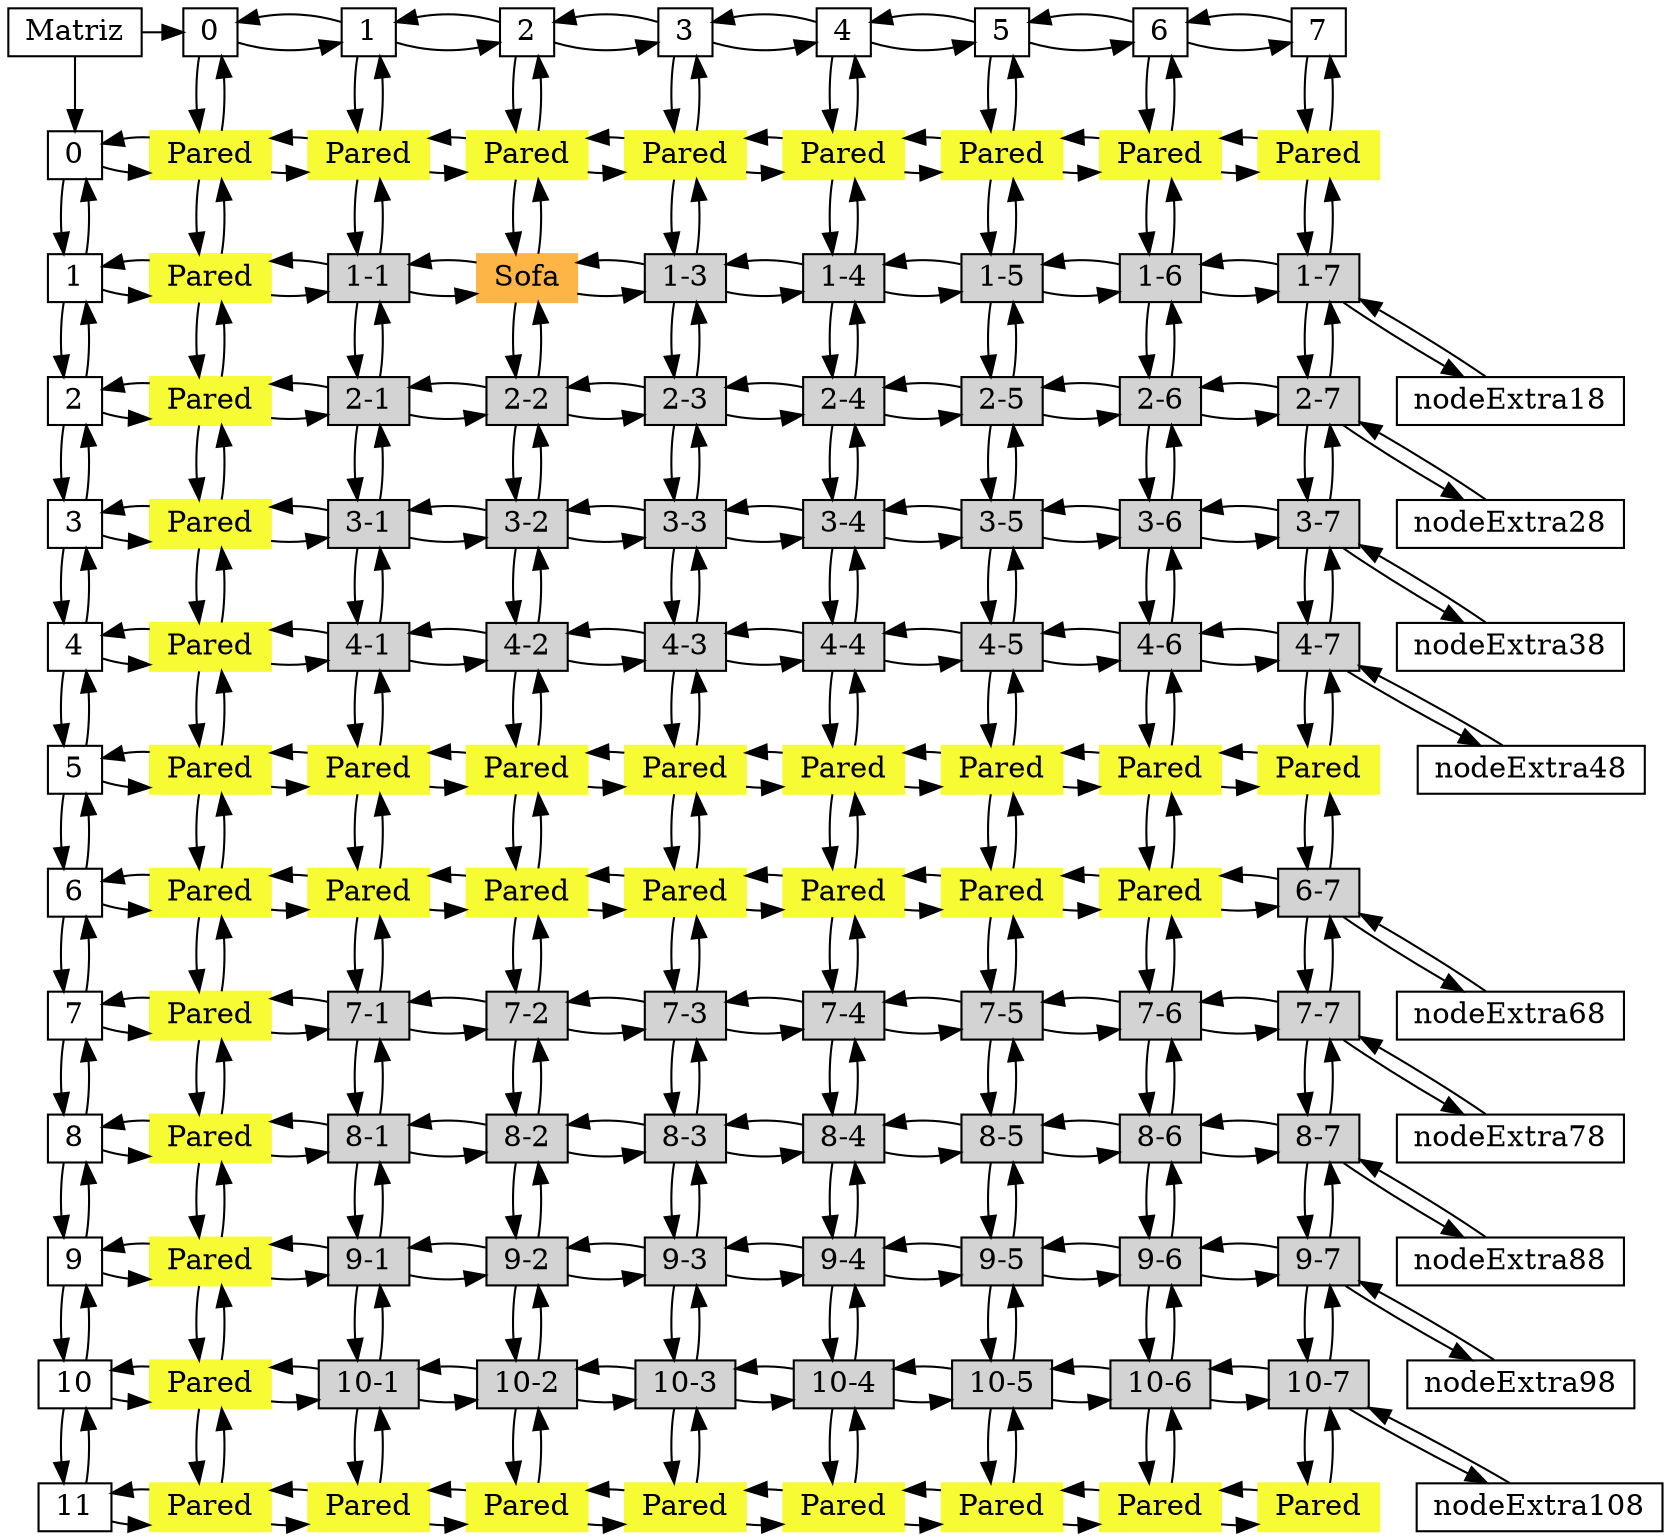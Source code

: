 digraph G {
rankdir = TB; 
node [shape=box, width=.1, height=.1]; 
node0 [label = "Matriz", group=-1] 
{ 
rank=same; node0, nodeY0, nodeY1, nodeY2, nodeY3, nodeY4, nodeY5, nodeY6, nodeY7; 
} 
{ 
rank=same; nodeX0, node00, node01, node02, node03, node04, node05, node06, node07; 
} 
{ 
rank=same; nodeX1, node10, nodeExtra11, nodeExtra13, nodeExtra14, nodeExtra15, nodeExtra16, nodeExtra17, node12, nodeExtra11, nodeExtra13, nodeExtra14, nodeExtra15, nodeExtra16, nodeExtra17; 
} 
{ 
rank=same; nodeX2, node20, nodeExtra21, nodeExtra22, nodeExtra23, nodeExtra24, nodeExtra25, nodeExtra26, nodeExtra27; 
} 
{ 
rank=same; nodeX3, node30, nodeExtra31, nodeExtra32, nodeExtra33, nodeExtra34, nodeExtra35, nodeExtra36, nodeExtra37; 
} 
{ 
rank=same; nodeX4, node40, nodeExtra41, nodeExtra42, nodeExtra43, nodeExtra44, nodeExtra45, nodeExtra46, nodeExtra47; 
} 
{ 
rank=same; nodeX5, node50, node51, node52, node53, node54, node55, node56, node57; 
} 
{ 
rank=same; nodeX6, node60, nodeExtra67, node61, nodeExtra67, node62, nodeExtra67, node63, nodeExtra67, node64, nodeExtra67, node65, nodeExtra67, node66, nodeExtra67; 
} 
{ 
rank=same; nodeX7, node70, nodeExtra71, nodeExtra72, nodeExtra73, nodeExtra74, nodeExtra75, nodeExtra76, nodeExtra77; 
} 
{ 
rank=same; nodeX8, node80, nodeExtra81, nodeExtra82, nodeExtra83, nodeExtra84, nodeExtra85, nodeExtra86, nodeExtra87; 
} 
{ 
rank=same; nodeX9, node90, nodeExtra91, nodeExtra92, nodeExtra93, nodeExtra94, nodeExtra95, nodeExtra96, nodeExtra97; 
} 
{ 
rank=same; nodeX10, node100, nodeExtra101, nodeExtra102, nodeExtra103, nodeExtra104, nodeExtra105, nodeExtra106, nodeExtra107; 
} 
{ 
rank=same; nodeX11, node110, node111, node112, node113, node114, node115, node116, node117; 
} 
nodeY0[label = "0", group=0]; 
nodeY1[label = "1", group=1]; 
nodeY2[label = "2", group=2]; 
nodeY3[label = "3", group=3]; 
nodeY4[label = "4", group=4]; 
nodeY5[label = "5", group=5]; 
nodeY6[label = "6", group=6]; 
nodeY7[label = "7", group=7]; 
nodeX0[label = "0", group=-1]; 
nodeX1[label = "1", group=-1]; 
nodeX2[label = "2", group=-1]; 
nodeX3[label = "3", group=-1]; 
nodeX4[label = "4", group=-1]; 
nodeX5[label = "5", group=-1]; 
nodeX6[label = "6", group=-1]; 
nodeX7[label = "7", group=-1]; 
nodeX8[label = "8", group=-1]; 
nodeX9[label = "9", group=-1]; 
nodeX10[label = "10", group=-1]; 
nodeX11[label = "11", group=-1]; 
nodeExtra11[label = "1-1", group=1, style=filled]; 
nodeExtra21[label = "2-1", group=1, style=filled]; 
nodeExtra31[label = "3-1", group=1, style=filled]; 
nodeExtra41[label = "4-1", group=1, style=filled]; 
nodeExtra71[label = "7-1", group=1, style=filled]; 
nodeExtra81[label = "8-1", group=1, style=filled]; 
nodeExtra91[label = "9-1", group=1, style=filled]; 
nodeExtra101[label = "10-1", group=1, style=filled]; 
nodeExtra22[label = "2-2", group=2, style=filled]; 
nodeExtra32[label = "3-2", group=2, style=filled]; 
nodeExtra42[label = "4-2", group=2, style=filled]; 
nodeExtra72[label = "7-2", group=2, style=filled]; 
nodeExtra82[label = "8-2", group=2, style=filled]; 
nodeExtra92[label = "9-2", group=2, style=filled]; 
nodeExtra102[label = "10-2", group=2, style=filled]; 
nodeExtra13[label = "1-3", group=3, style=filled]; 
nodeExtra23[label = "2-3", group=3, style=filled]; 
nodeExtra33[label = "3-3", group=3, style=filled]; 
nodeExtra43[label = "4-3", group=3, style=filled]; 
nodeExtra73[label = "7-3", group=3, style=filled]; 
nodeExtra83[label = "8-3", group=3, style=filled]; 
nodeExtra93[label = "9-3", group=3, style=filled]; 
nodeExtra103[label = "10-3", group=3, style=filled]; 
nodeExtra14[label = "1-4", group=4, style=filled]; 
nodeExtra24[label = "2-4", group=4, style=filled]; 
nodeExtra34[label = "3-4", group=4, style=filled]; 
nodeExtra44[label = "4-4", group=4, style=filled]; 
nodeExtra74[label = "7-4", group=4, style=filled]; 
nodeExtra84[label = "8-4", group=4, style=filled]; 
nodeExtra94[label = "9-4", group=4, style=filled]; 
nodeExtra104[label = "10-4", group=4, style=filled]; 
nodeExtra15[label = "1-5", group=5, style=filled]; 
nodeExtra25[label = "2-5", group=5, style=filled]; 
nodeExtra35[label = "3-5", group=5, style=filled]; 
nodeExtra45[label = "4-5", group=5, style=filled]; 
nodeExtra75[label = "7-5", group=5, style=filled]; 
nodeExtra85[label = "8-5", group=5, style=filled]; 
nodeExtra95[label = "9-5", group=5, style=filled]; 
nodeExtra105[label = "10-5", group=5, style=filled]; 
nodeExtra16[label = "1-6", group=6, style=filled]; 
nodeExtra26[label = "2-6", group=6, style=filled]; 
nodeExtra36[label = "3-6", group=6, style=filled]; 
nodeExtra46[label = "4-6", group=6, style=filled]; 
nodeExtra76[label = "7-6", group=6, style=filled]; 
nodeExtra86[label = "8-6", group=6, style=filled]; 
nodeExtra96[label = "9-6", group=6, style=filled]; 
nodeExtra106[label = "10-6", group=6, style=filled]; 
nodeExtra17[label = "1-7", group=7, style=filled]; 
nodeExtra27[label = "2-7", group=7, style=filled]; 
nodeExtra37[label = "3-7", group=7, style=filled]; 
nodeExtra47[label = "4-7", group=7, style=filled]; 
nodeExtra67[label = "6-7", group=7, style=filled]; 
nodeExtra77[label = "7-7", group=7, style=filled]; 
nodeExtra87[label = "8-7", group=7, style=filled]; 
nodeExtra97[label = "9-7", group=7, style=filled]; 
nodeExtra107[label = "10-7", group=7, style=filled]; 
node00[label = "Pared", group=0, style=filled, color="#F6FB34"]; 
node01[label = "Pared", group=1, style=filled, color="#F6FB34"]; 
node02[label = "Pared", group=2, style=filled, color="#F6FB34"]; 
node03[label = "Pared", group=3, style=filled, color="#F6FB34"]; 
node04[label = "Pared", group=4, style=filled, color="#F6FB34"]; 
node05[label = "Pared", group=5, style=filled, color="#F6FB34"]; 
node06[label = "Pared", group=6, style=filled, color="#F6FB34"]; 
node07[label = "Pared", group=7, style=filled, color="#F6FB34"]; 
node10[label = "Pared", group=0, style=filled, color="#F6FB34"]; 
node12[label = "Sofa", group=2, style=filled, color="#FDB546"]; 
node20[label = "Pared", group=0, style=filled, color="#F6FB34"]; 
node30[label = "Pared", group=0, style=filled, color="#F6FB34"]; 
node40[label = "Pared", group=0, style=filled, color="#F6FB34"]; 
node50[label = "Pared", group=0, style=filled, color="#F6FB34"]; 
node51[label = "Pared", group=1, style=filled, color="#F6FB34"]; 
node52[label = "Pared", group=2, style=filled, color="#F6FB34"]; 
node53[label = "Pared", group=3, style=filled, color="#F6FB34"]; 
node54[label = "Pared", group=4, style=filled, color="#F6FB34"]; 
node55[label = "Pared", group=5, style=filled, color="#F6FB34"]; 
node56[label = "Pared", group=6, style=filled, color="#F6FB34"]; 
node57[label = "Pared", group=7, style=filled, color="#F6FB34"]; 
node60[label = "Pared", group=0, style=filled, color="#F6FB34"]; 
node61[label = "Pared", group=1, style=filled, color="#F6FB34"]; 
node62[label = "Pared", group=2, style=filled, color="#F6FB34"]; 
node63[label = "Pared", group=3, style=filled, color="#F6FB34"]; 
node64[label = "Pared", group=4, style=filled, color="#F6FB34"]; 
node65[label = "Pared", group=5, style=filled, color="#F6FB34"]; 
node66[label = "Pared", group=6, style=filled, color="#F6FB34"]; 
node70[label = "Pared", group=0, style=filled, color="#F6FB34"]; 
node80[label = "Pared", group=0, style=filled, color="#F6FB34"]; 
node90[label = "Pared", group=0, style=filled, color="#F6FB34"]; 
node100[label = "Pared", group=0, style=filled, color="#F6FB34"]; 
node110[label = "Pared", group=0, style=filled, color="#F6FB34"]; 
node111[label = "Pared", group=1, style=filled, color="#F6FB34"]; 
node112[label = "Pared", group=2, style=filled, color="#F6FB34"]; 
node113[label = "Pared", group=3, style=filled, color="#F6FB34"]; 
node114[label = "Pared", group=4, style=filled, color="#F6FB34"]; 
node115[label = "Pared", group=5, style=filled, color="#F6FB34"]; 
node116[label = "Pared", group=6, style=filled, color="#F6FB34"]; 
node117[label = "Pared", group=7, style=filled, color="#F6FB34"]; 
node0->nodeY0; 
node0->nodeX0; 
nodeY0->nodeY1;
nodeY1->nodeY0;
nodeY0->node00; 
node00->nodeY0; 
node00->node10; 
node10->node00; 
node10->node20; 
node20->node10; 
node20->node30; 
node30->node20; 
node30->node40; 
node40->node30; 
node40->node50; 
node50->node40; 
node50->node60; 
node60->node50; 
node60->node70; 
node70->node60; 
node70->node80; 
node80->node70; 
node80->node90; 
node90->node80; 
node90->node100; 
node100->node90; 
node100->node110; 
node110->node100; 
nodeY1->nodeY2;
nodeY2->nodeY1;
nodeY1->node01; 
node01->nodeY1; 
node01->nodeExtra11; 
nodeExtra11->node01; 
nodeExtra41->node51; 
node51->nodeExtra41; 
nodeExtra11->nodeExtra21; 
nodeExtra21->nodeExtra11; 
nodeExtra21->nodeExtra31; 
nodeExtra31->nodeExtra21; 
nodeExtra31->nodeExtra41; 
nodeExtra41->nodeExtra31; 
node51->node61; 
node61->node51; 
node61->nodeExtra71; 
nodeExtra71->node61; 
nodeExtra101->node111; 
node111->nodeExtra101; 
nodeExtra71->nodeExtra81; 
nodeExtra81->nodeExtra71; 
nodeExtra81->nodeExtra91; 
nodeExtra91->nodeExtra81; 
nodeExtra91->nodeExtra101; 
nodeExtra101->nodeExtra91; 
nodeY2->nodeY3;
nodeY3->nodeY2;
nodeY2->node02; 
node02->nodeY2; 
node02->node12; 
node12->node02; 
node12->nodeExtra22; 
nodeExtra22->node12; 
nodeExtra42->node52; 
node52->nodeExtra42; 
nodeExtra22->nodeExtra32; 
nodeExtra32->nodeExtra22; 
nodeExtra32->nodeExtra42; 
nodeExtra42->nodeExtra32; 
node52->node62; 
node62->node52; 
node62->nodeExtra72; 
nodeExtra72->node62; 
nodeExtra102->node112; 
node112->nodeExtra102; 
nodeExtra72->nodeExtra82; 
nodeExtra82->nodeExtra72; 
nodeExtra82->nodeExtra92; 
nodeExtra92->nodeExtra82; 
nodeExtra92->nodeExtra102; 
nodeExtra102->nodeExtra92; 
nodeY3->nodeY4;
nodeY4->nodeY3;
nodeY3->node03; 
node03->nodeY3; 
node03->nodeExtra13; 
nodeExtra13->node03; 
nodeExtra43->node53; 
node53->nodeExtra43; 
nodeExtra13->nodeExtra23; 
nodeExtra23->nodeExtra13; 
nodeExtra23->nodeExtra33; 
nodeExtra33->nodeExtra23; 
nodeExtra33->nodeExtra43; 
nodeExtra43->nodeExtra33; 
node53->node63; 
node63->node53; 
node63->nodeExtra73; 
nodeExtra73->node63; 
nodeExtra103->node113; 
node113->nodeExtra103; 
nodeExtra73->nodeExtra83; 
nodeExtra83->nodeExtra73; 
nodeExtra83->nodeExtra93; 
nodeExtra93->nodeExtra83; 
nodeExtra93->nodeExtra103; 
nodeExtra103->nodeExtra93; 
nodeY4->nodeY5;
nodeY5->nodeY4;
nodeY4->node04; 
node04->nodeY4; 
node04->nodeExtra14; 
nodeExtra14->node04; 
nodeExtra44->node54; 
node54->nodeExtra44; 
nodeExtra14->nodeExtra24; 
nodeExtra24->nodeExtra14; 
nodeExtra24->nodeExtra34; 
nodeExtra34->nodeExtra24; 
nodeExtra34->nodeExtra44; 
nodeExtra44->nodeExtra34; 
node54->node64; 
node64->node54; 
node64->nodeExtra74; 
nodeExtra74->node64; 
nodeExtra104->node114; 
node114->nodeExtra104; 
nodeExtra74->nodeExtra84; 
nodeExtra84->nodeExtra74; 
nodeExtra84->nodeExtra94; 
nodeExtra94->nodeExtra84; 
nodeExtra94->nodeExtra104; 
nodeExtra104->nodeExtra94; 
nodeY5->nodeY6;
nodeY6->nodeY5;
nodeY5->node05; 
node05->nodeY5; 
node05->nodeExtra15; 
nodeExtra15->node05; 
nodeExtra45->node55; 
node55->nodeExtra45; 
nodeExtra15->nodeExtra25; 
nodeExtra25->nodeExtra15; 
nodeExtra25->nodeExtra35; 
nodeExtra35->nodeExtra25; 
nodeExtra35->nodeExtra45; 
nodeExtra45->nodeExtra35; 
node55->node65; 
node65->node55; 
node65->nodeExtra75; 
nodeExtra75->node65; 
nodeExtra105->node115; 
node115->nodeExtra105; 
nodeExtra75->nodeExtra85; 
nodeExtra85->nodeExtra75; 
nodeExtra85->nodeExtra95; 
nodeExtra95->nodeExtra85; 
nodeExtra95->nodeExtra105; 
nodeExtra105->nodeExtra95; 
nodeY6->nodeY7;
nodeY7->nodeY6;
nodeY6->node06; 
node06->nodeY6; 
node06->nodeExtra16; 
nodeExtra16->node06; 
nodeExtra46->node56; 
node56->nodeExtra46; 
nodeExtra16->nodeExtra26; 
nodeExtra26->nodeExtra16; 
nodeExtra26->nodeExtra36; 
nodeExtra36->nodeExtra26; 
nodeExtra36->nodeExtra46; 
nodeExtra46->nodeExtra36; 
node56->node66; 
node66->node56; 
node66->nodeExtra76; 
nodeExtra76->node66; 
nodeExtra106->node116; 
node116->nodeExtra106; 
nodeExtra76->nodeExtra86; 
nodeExtra86->nodeExtra76; 
nodeExtra86->nodeExtra96; 
nodeExtra96->nodeExtra86; 
nodeExtra96->nodeExtra106; 
nodeExtra106->nodeExtra96; 
nodeY7->node07; 
node07->nodeY7; 
node07->nodeExtra17; 
nodeExtra17->node07; 
nodeExtra47->node57; 
node57->nodeExtra47; 
nodeExtra17->nodeExtra27; 
nodeExtra27->nodeExtra17; 
nodeExtra27->nodeExtra37; 
nodeExtra37->nodeExtra27; 
nodeExtra37->nodeExtra47; 
nodeExtra47->nodeExtra37; 
node57->nodeExtra67; 
nodeExtra67->node57; 
nodeExtra107->node117; 
node117->nodeExtra107; 
nodeExtra67->nodeExtra77; 
nodeExtra77->nodeExtra67; 
nodeExtra77->nodeExtra87; 
nodeExtra87->nodeExtra77; 
nodeExtra87->nodeExtra97; 
nodeExtra97->nodeExtra87; 
nodeExtra97->nodeExtra107; 
nodeExtra107->nodeExtra97; 
nodeX0->nodeX1;
nodeX1->nodeX0;
nodeX0->node00; 
node00->nodeX0; 
node00->node01; 
node01->node00; 
node01->node02; 
node02->node01; 
node02->node03; 
node03->node02; 
node03->node04; 
node04->node03; 
node04->node05; 
node05->node04; 
node05->node06; 
node06->node05; 
node06->node07; 
node07->node06; 
nodeX1->nodeX2;
nodeX2->nodeX1;
nodeX1->node10; 
node10->nodeX1; 
node10->nodeExtra11; 
nodeExtra11->node10; 
nodeExtra11->node12; 
node12->nodeExtra11; 
node12->nodeExtra13; 
nodeExtra13->node12; 
nodeExtra13->nodeExtra14; 
nodeExtra14->nodeExtra13; 
nodeExtra14->nodeExtra15; 
nodeExtra15->nodeExtra14; 
nodeExtra15->nodeExtra16; 
nodeExtra16->nodeExtra15; 
nodeExtra16->nodeExtra17; 
nodeExtra17->nodeExtra16; 
nodeExtra17->nodeExtra18; 
nodeExtra18->nodeExtra17; 
nodeX2->nodeX3;
nodeX3->nodeX2;
nodeX2->node20; 
node20->nodeX2; 
node20->nodeExtra21; 
nodeExtra21->node20; 
nodeExtra21->nodeExtra22; 
nodeExtra22->nodeExtra21; 
nodeExtra22->nodeExtra23; 
nodeExtra23->nodeExtra22; 
nodeExtra23->nodeExtra24; 
nodeExtra24->nodeExtra23; 
nodeExtra24->nodeExtra25; 
nodeExtra25->nodeExtra24; 
nodeExtra25->nodeExtra26; 
nodeExtra26->nodeExtra25; 
nodeExtra26->nodeExtra27; 
nodeExtra27->nodeExtra26; 
nodeExtra27->nodeExtra28; 
nodeExtra28->nodeExtra27; 
nodeX3->nodeX4;
nodeX4->nodeX3;
nodeX3->node30; 
node30->nodeX3; 
node30->nodeExtra31; 
nodeExtra31->node30; 
nodeExtra31->nodeExtra32; 
nodeExtra32->nodeExtra31; 
nodeExtra32->nodeExtra33; 
nodeExtra33->nodeExtra32; 
nodeExtra33->nodeExtra34; 
nodeExtra34->nodeExtra33; 
nodeExtra34->nodeExtra35; 
nodeExtra35->nodeExtra34; 
nodeExtra35->nodeExtra36; 
nodeExtra36->nodeExtra35; 
nodeExtra36->nodeExtra37; 
nodeExtra37->nodeExtra36; 
nodeExtra37->nodeExtra38; 
nodeExtra38->nodeExtra37; 
nodeX4->nodeX5;
nodeX5->nodeX4;
nodeX4->node40; 
node40->nodeX4; 
node40->nodeExtra41; 
nodeExtra41->node40; 
nodeExtra41->nodeExtra42; 
nodeExtra42->nodeExtra41; 
nodeExtra42->nodeExtra43; 
nodeExtra43->nodeExtra42; 
nodeExtra43->nodeExtra44; 
nodeExtra44->nodeExtra43; 
nodeExtra44->nodeExtra45; 
nodeExtra45->nodeExtra44; 
nodeExtra45->nodeExtra46; 
nodeExtra46->nodeExtra45; 
nodeExtra46->nodeExtra47; 
nodeExtra47->nodeExtra46; 
nodeExtra47->nodeExtra48; 
nodeExtra48->nodeExtra47; 
nodeX5->nodeX6;
nodeX6->nodeX5;
nodeX5->node50; 
node50->nodeX5; 
node50->node51; 
node51->node50; 
node51->node52; 
node52->node51; 
node52->node53; 
node53->node52; 
node53->node54; 
node54->node53; 
node54->node55; 
node55->node54; 
node55->node56; 
node56->node55; 
node56->node57; 
node57->node56; 
nodeX6->nodeX7;
nodeX7->nodeX6;
nodeX6->node60; 
node60->nodeX6; 
node60->node61; 
node61->node60; 
node61->node62; 
node62->node61; 
node62->node63; 
node63->node62; 
node63->node64; 
node64->node63; 
node64->node65; 
node65->node64; 
node65->node66; 
node66->node65; 
node66->nodeExtra67; 
nodeExtra67->node66; 
nodeExtra67->nodeExtra68; 
nodeExtra68->nodeExtra67; 
nodeX7->nodeX8;
nodeX8->nodeX7;
nodeX7->node70; 
node70->nodeX7; 
node70->nodeExtra71; 
nodeExtra71->node70; 
nodeExtra71->nodeExtra72; 
nodeExtra72->nodeExtra71; 
nodeExtra72->nodeExtra73; 
nodeExtra73->nodeExtra72; 
nodeExtra73->nodeExtra74; 
nodeExtra74->nodeExtra73; 
nodeExtra74->nodeExtra75; 
nodeExtra75->nodeExtra74; 
nodeExtra75->nodeExtra76; 
nodeExtra76->nodeExtra75; 
nodeExtra76->nodeExtra77; 
nodeExtra77->nodeExtra76; 
nodeExtra77->nodeExtra78; 
nodeExtra78->nodeExtra77; 
nodeX8->nodeX9;
nodeX9->nodeX8;
nodeX8->node80; 
node80->nodeX8; 
node80->nodeExtra81; 
nodeExtra81->node80; 
nodeExtra81->nodeExtra82; 
nodeExtra82->nodeExtra81; 
nodeExtra82->nodeExtra83; 
nodeExtra83->nodeExtra82; 
nodeExtra83->nodeExtra84; 
nodeExtra84->nodeExtra83; 
nodeExtra84->nodeExtra85; 
nodeExtra85->nodeExtra84; 
nodeExtra85->nodeExtra86; 
nodeExtra86->nodeExtra85; 
nodeExtra86->nodeExtra87; 
nodeExtra87->nodeExtra86; 
nodeExtra87->nodeExtra88; 
nodeExtra88->nodeExtra87; 
nodeX9->nodeX10;
nodeX10->nodeX9;
nodeX9->node90; 
node90->nodeX9; 
node90->nodeExtra91; 
nodeExtra91->node90; 
nodeExtra91->nodeExtra92; 
nodeExtra92->nodeExtra91; 
nodeExtra92->nodeExtra93; 
nodeExtra93->nodeExtra92; 
nodeExtra93->nodeExtra94; 
nodeExtra94->nodeExtra93; 
nodeExtra94->nodeExtra95; 
nodeExtra95->nodeExtra94; 
nodeExtra95->nodeExtra96; 
nodeExtra96->nodeExtra95; 
nodeExtra96->nodeExtra97; 
nodeExtra97->nodeExtra96; 
nodeExtra97->nodeExtra98; 
nodeExtra98->nodeExtra97; 
nodeX10->nodeX11;
nodeX11->nodeX10;
nodeX10->node100; 
node100->nodeX10; 
node100->nodeExtra101; 
nodeExtra101->node100; 
nodeExtra101->nodeExtra102; 
nodeExtra102->nodeExtra101; 
nodeExtra102->nodeExtra103; 
nodeExtra103->nodeExtra102; 
nodeExtra103->nodeExtra104; 
nodeExtra104->nodeExtra103; 
nodeExtra104->nodeExtra105; 
nodeExtra105->nodeExtra104; 
nodeExtra105->nodeExtra106; 
nodeExtra106->nodeExtra105; 
nodeExtra106->nodeExtra107; 
nodeExtra107->nodeExtra106; 
nodeExtra107->nodeExtra108; 
nodeExtra108->nodeExtra107; 
nodeX11->node110; 
node110->nodeX11; 
node110->node111; 
node111->node110; 
node111->node112; 
node112->node111; 
node112->node113; 
node113->node112; 
node113->node114; 
node114->node113; 
node114->node115; 
node115->node114; 
node115->node116; 
node116->node115; 
node116->node117; 
node117->node116; 
}